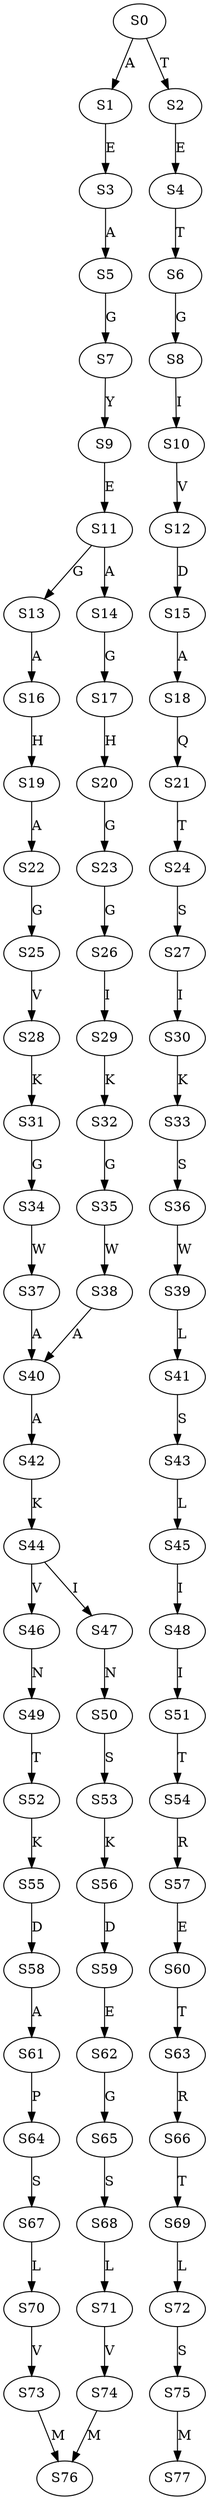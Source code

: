 strict digraph  {
	S0 -> S1 [ label = A ];
	S0 -> S2 [ label = T ];
	S1 -> S3 [ label = E ];
	S2 -> S4 [ label = E ];
	S3 -> S5 [ label = A ];
	S4 -> S6 [ label = T ];
	S5 -> S7 [ label = G ];
	S6 -> S8 [ label = G ];
	S7 -> S9 [ label = Y ];
	S8 -> S10 [ label = I ];
	S9 -> S11 [ label = E ];
	S10 -> S12 [ label = V ];
	S11 -> S13 [ label = G ];
	S11 -> S14 [ label = A ];
	S12 -> S15 [ label = D ];
	S13 -> S16 [ label = A ];
	S14 -> S17 [ label = G ];
	S15 -> S18 [ label = A ];
	S16 -> S19 [ label = H ];
	S17 -> S20 [ label = H ];
	S18 -> S21 [ label = Q ];
	S19 -> S22 [ label = A ];
	S20 -> S23 [ label = G ];
	S21 -> S24 [ label = T ];
	S22 -> S25 [ label = G ];
	S23 -> S26 [ label = G ];
	S24 -> S27 [ label = S ];
	S25 -> S28 [ label = V ];
	S26 -> S29 [ label = I ];
	S27 -> S30 [ label = I ];
	S28 -> S31 [ label = K ];
	S29 -> S32 [ label = K ];
	S30 -> S33 [ label = K ];
	S31 -> S34 [ label = G ];
	S32 -> S35 [ label = G ];
	S33 -> S36 [ label = S ];
	S34 -> S37 [ label = W ];
	S35 -> S38 [ label = W ];
	S36 -> S39 [ label = W ];
	S37 -> S40 [ label = A ];
	S38 -> S40 [ label = A ];
	S39 -> S41 [ label = L ];
	S40 -> S42 [ label = A ];
	S41 -> S43 [ label = S ];
	S42 -> S44 [ label = K ];
	S43 -> S45 [ label = L ];
	S44 -> S46 [ label = V ];
	S44 -> S47 [ label = I ];
	S45 -> S48 [ label = I ];
	S46 -> S49 [ label = N ];
	S47 -> S50 [ label = N ];
	S48 -> S51 [ label = I ];
	S49 -> S52 [ label = T ];
	S50 -> S53 [ label = S ];
	S51 -> S54 [ label = T ];
	S52 -> S55 [ label = K ];
	S53 -> S56 [ label = K ];
	S54 -> S57 [ label = R ];
	S55 -> S58 [ label = D ];
	S56 -> S59 [ label = D ];
	S57 -> S60 [ label = E ];
	S58 -> S61 [ label = A ];
	S59 -> S62 [ label = E ];
	S60 -> S63 [ label = T ];
	S61 -> S64 [ label = P ];
	S62 -> S65 [ label = G ];
	S63 -> S66 [ label = R ];
	S64 -> S67 [ label = S ];
	S65 -> S68 [ label = S ];
	S66 -> S69 [ label = T ];
	S67 -> S70 [ label = L ];
	S68 -> S71 [ label = L ];
	S69 -> S72 [ label = L ];
	S70 -> S73 [ label = V ];
	S71 -> S74 [ label = V ];
	S72 -> S75 [ label = S ];
	S73 -> S76 [ label = M ];
	S74 -> S76 [ label = M ];
	S75 -> S77 [ label = M ];
}
